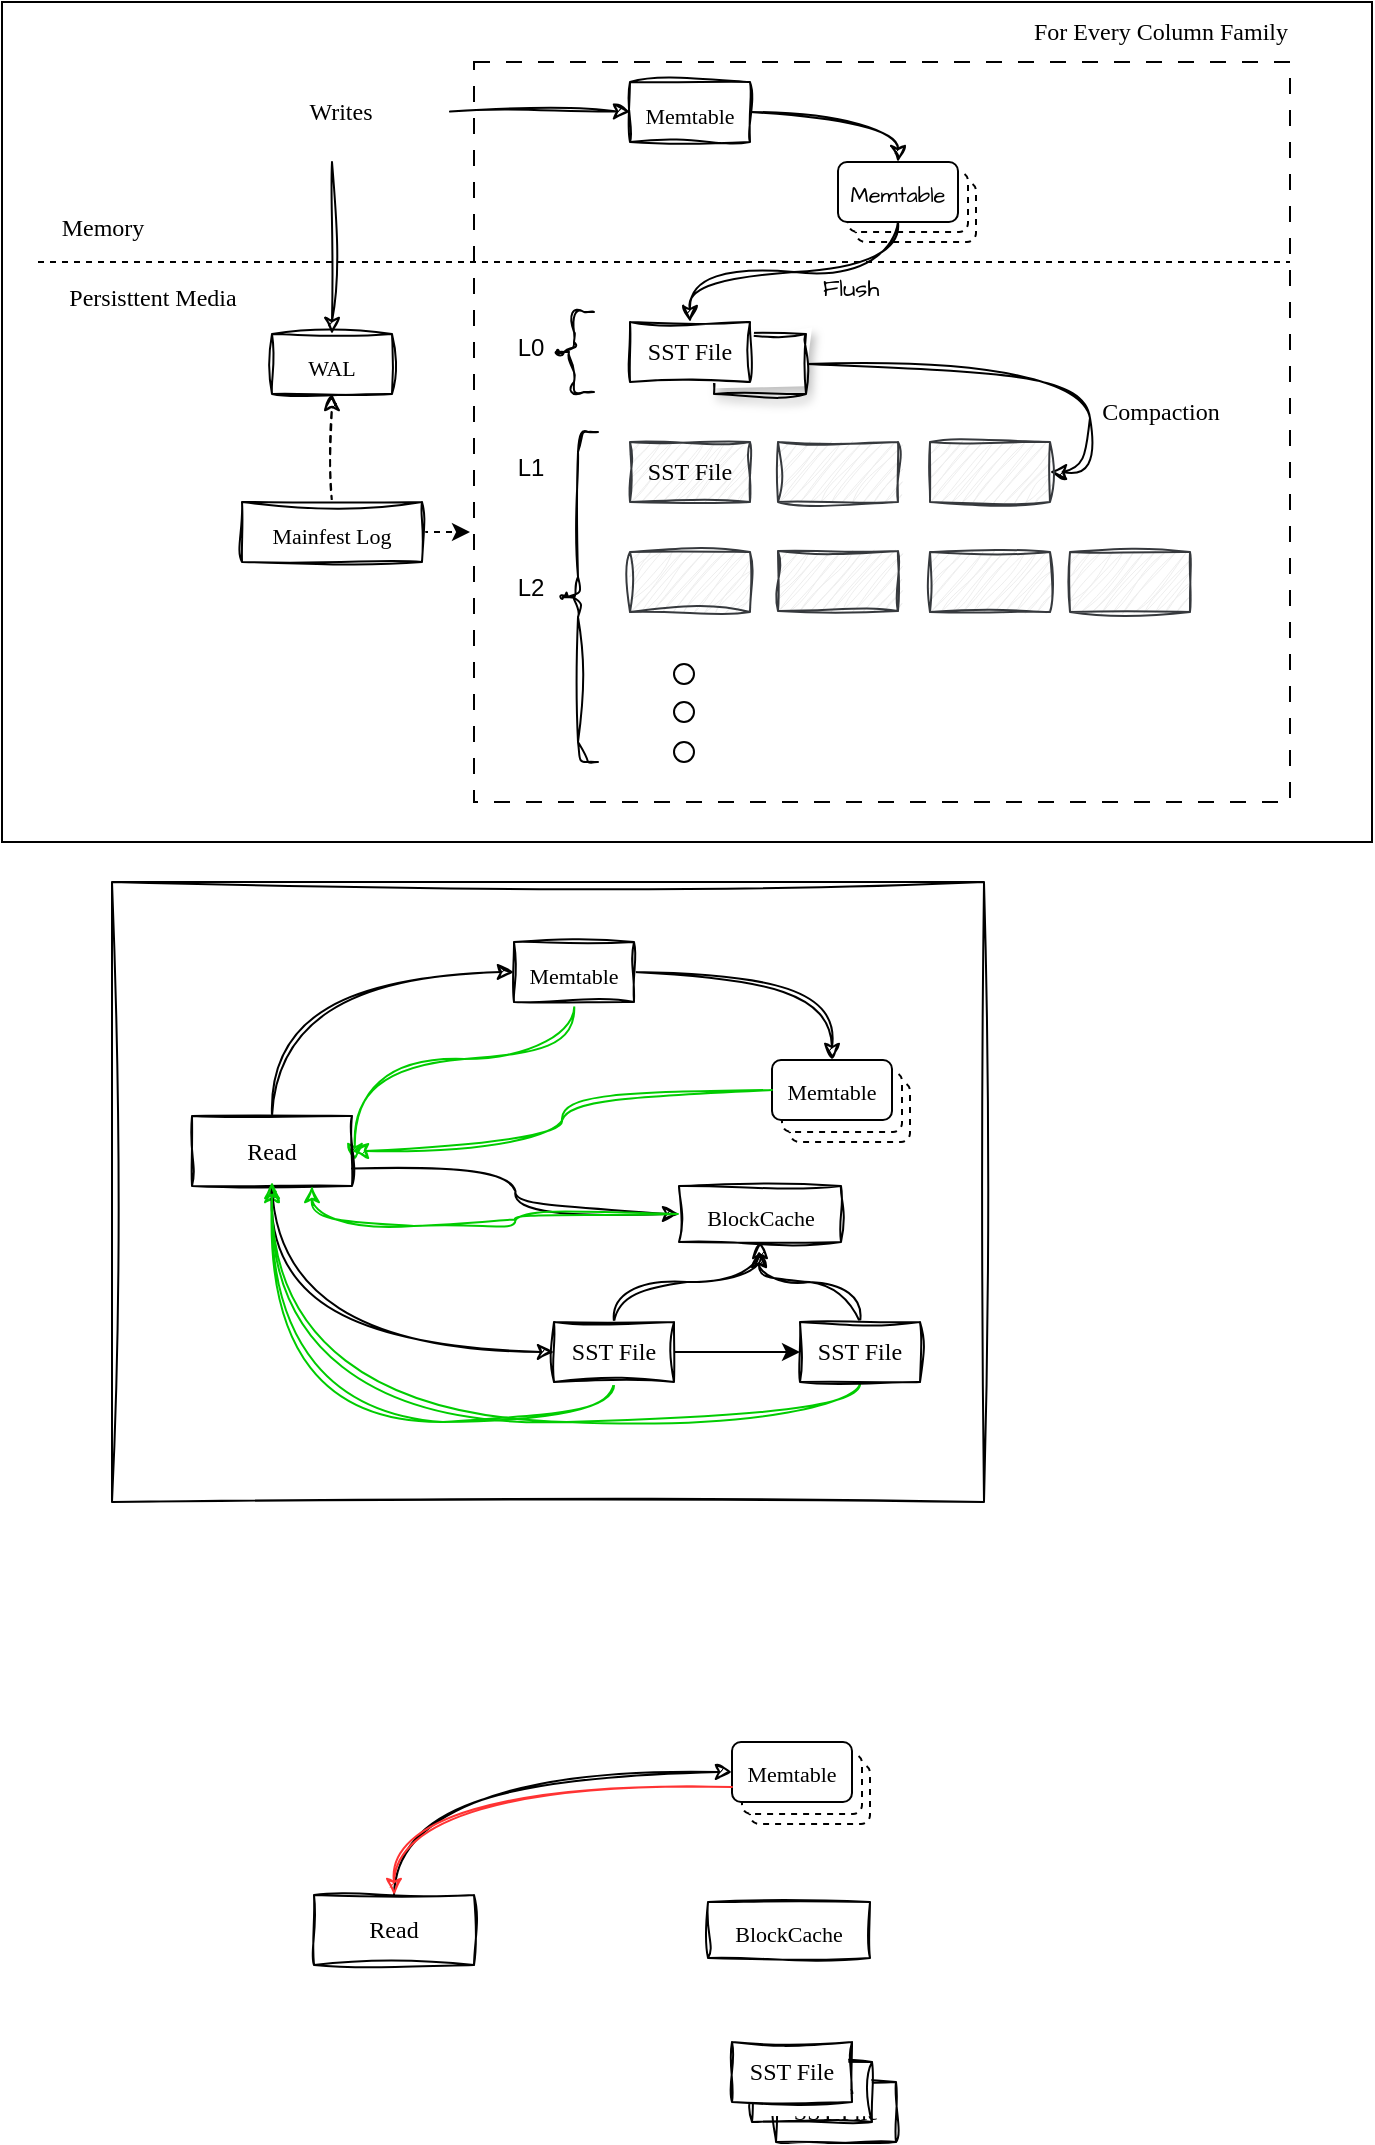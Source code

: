 <mxfile version="21.7.5" type="github">
  <diagram name="第 1 页" id="8QdYS2JBNf0cCBbtKJMy">
    <mxGraphModel dx="1361" dy="591" grid="1" gridSize="10" guides="1" tooltips="1" connect="1" arrows="1" fold="1" page="1" pageScale="1" pageWidth="827" pageHeight="1169" math="0" shadow="0">
      <root>
        <mxCell id="0" />
        <mxCell id="1" parent="0" />
        <mxCell id="bJd09tyLVJPp5w0SSbOp-28" value="" style="rounded=0;whiteSpace=wrap;html=1;sketch=1;hachureGap=4;jiggle=2;curveFitting=1;fontFamily=Architects Daughter;fontSource=https%3A%2F%2Ffonts.googleapis.com%2Fcss%3Ffamily%3DArchitects%2BDaughter;fontSize=20;" vertex="1" parent="1">
          <mxGeometry x="70" y="450" width="436" height="310" as="geometry" />
        </mxCell>
        <mxCell id="yXRwj_7GvunzLabM9mph-2" value="" style="rounded=0;whiteSpace=wrap;html=1;" parent="1" vertex="1">
          <mxGeometry x="15" y="10" width="685" height="420" as="geometry" />
        </mxCell>
        <mxCell id="yN2UE7roQ5hmB5G5X9iD-51" value="" style="rounded=0;whiteSpace=wrap;html=1;dashed=1;dashPattern=8 8;" parent="1" vertex="1">
          <mxGeometry x="251" y="40" width="408" height="370" as="geometry" />
        </mxCell>
        <mxCell id="yN2UE7roQ5hmB5G5X9iD-9" style="edgeStyle=orthogonalEdgeStyle;orthogonalLoop=1;jettySize=auto;html=1;exitX=1;exitY=0.5;exitDx=0;exitDy=0;curved=1;sketch=1;curveFitting=1;jiggle=2;" parent="1" source="yN2UE7roQ5hmB5G5X9iD-1" target="yN2UE7roQ5hmB5G5X9iD-5" edge="1">
          <mxGeometry relative="1" as="geometry" />
        </mxCell>
        <mxCell id="yN2UE7roQ5hmB5G5X9iD-1" value="&lt;p style=&quot;line-height: 80%;&quot;&gt;&lt;font face=&quot;Tahoma&quot; style=&quot;font-size: 11px;&quot;&gt;Memtable&lt;/font&gt;&lt;/p&gt;" style="rounded=0;whiteSpace=wrap;html=1;hachureGap=4;fontFamily=Architects Daughter;fontSource=https%3A%2F%2Ffonts.googleapis.com%2Fcss%3Ffamily%3DArchitects%2BDaughter;fontSize=20;align=center;sketch=1;curveFitting=1;jiggle=2;" parent="1" vertex="1">
          <mxGeometry x="329" y="50" width="60" height="30" as="geometry" />
        </mxCell>
        <mxCell id="yN2UE7roQ5hmB5G5X9iD-8" value="" style="group;sketch=1;curveFitting=1;jiggle=2;" parent="1" vertex="1" connectable="0">
          <mxGeometry x="433" y="90" width="69" height="40" as="geometry" />
        </mxCell>
        <mxCell id="yN2UE7roQ5hmB5G5X9iD-3" value="&lt;p style=&quot;line-height: 80%;&quot;&gt;&lt;span style=&quot;font-size: 11px;&quot;&gt;Memtable&lt;/span&gt;&lt;/p&gt;" style="rounded=1;whiteSpace=wrap;html=1;hachureGap=4;fontFamily=Architects Daughter;fontSource=https%3A%2F%2Ffonts.googleapis.com%2Fcss%3Ffamily%3DArchitects%2BDaughter;fontSize=20;align=center;dashed=1;" parent="yN2UE7roQ5hmB5G5X9iD-8" vertex="1">
          <mxGeometry x="9" y="10" width="60" height="30" as="geometry" />
        </mxCell>
        <mxCell id="yN2UE7roQ5hmB5G5X9iD-4" value="&lt;p style=&quot;line-height: 80%;&quot;&gt;&lt;span style=&quot;font-size: 11px;&quot;&gt;Memtable&lt;/span&gt;&lt;/p&gt;" style="rounded=1;whiteSpace=wrap;html=1;hachureGap=4;fontFamily=Architects Daughter;fontSource=https%3A%2F%2Ffonts.googleapis.com%2Fcss%3Ffamily%3DArchitects%2BDaughter;fontSize=20;align=center;dashed=1;" parent="yN2UE7roQ5hmB5G5X9iD-8" vertex="1">
          <mxGeometry x="5" y="5" width="60" height="30" as="geometry" />
        </mxCell>
        <mxCell id="yN2UE7roQ5hmB5G5X9iD-5" value="&lt;p style=&quot;line-height: 80%;&quot;&gt;&lt;span style=&quot;font-size: 11px;&quot;&gt;Memtable&lt;/span&gt;&lt;/p&gt;" style="rounded=1;whiteSpace=wrap;html=1;hachureGap=4;fontFamily=Architects Daughter;fontSource=https%3A%2F%2Ffonts.googleapis.com%2Fcss%3Ffamily%3DArchitects%2BDaughter;fontSize=20;align=center;" parent="yN2UE7roQ5hmB5G5X9iD-8" vertex="1">
          <mxGeometry width="60" height="30" as="geometry" />
        </mxCell>
        <mxCell id="yN2UE7roQ5hmB5G5X9iD-11" value="&lt;font face=&quot;Tahoma&quot; data-font-src=&quot;https://fonts.googleapis.com/css?family=Architects+Daughter&quot;&gt;Writes&lt;/font&gt;" style="text;html=1;align=center;verticalAlign=middle;resizable=0;points=[];autosize=1;strokeColor=none;fillColor=none;" parent="1" vertex="1">
          <mxGeometry x="154" y="50" width="60" height="30" as="geometry" />
        </mxCell>
        <mxCell id="yN2UE7roQ5hmB5G5X9iD-12" value="" style="endArrow=classic;html=1;rounded=0;shadow=0;sketch=1;curveFitting=1;jiggle=2;" parent="1" edge="1">
          <mxGeometry width="50" height="50" relative="1" as="geometry">
            <mxPoint x="239" y="64.78" as="sourcePoint" />
            <mxPoint x="329" y="64.78" as="targetPoint" />
          </mxGeometry>
        </mxCell>
        <mxCell id="yN2UE7roQ5hmB5G5X9iD-34" style="edgeStyle=orthogonalEdgeStyle;orthogonalLoop=1;jettySize=auto;html=1;exitX=1;exitY=0.5;exitDx=0;exitDy=0;entryX=1;entryY=0.5;entryDx=0;entryDy=0;curved=1;sketch=1;curveFitting=1;jiggle=2;" parent="1" source="yN2UE7roQ5hmB5G5X9iD-15" target="yN2UE7roQ5hmB5G5X9iD-18" edge="1">
          <mxGeometry relative="1" as="geometry" />
        </mxCell>
        <mxCell id="yN2UE7roQ5hmB5G5X9iD-15" value="" style="rounded=0;whiteSpace=wrap;html=1;shadow=1;sketch=1;curveFitting=1;jiggle=2;" parent="1" vertex="1">
          <mxGeometry x="371" y="176" width="46" height="30" as="geometry" />
        </mxCell>
        <mxCell id="yN2UE7roQ5hmB5G5X9iD-13" value="&lt;font face=&quot;Tahoma&quot; data-font-src=&quot;https://fonts.googleapis.com/css?family=Architects+Daughter&quot;&gt;SST File&lt;/font&gt;" style="rounded=0;whiteSpace=wrap;html=1;sketch=1;curveFitting=1;jiggle=2;" parent="1" vertex="1">
          <mxGeometry x="329" y="170" width="60" height="30" as="geometry" />
        </mxCell>
        <mxCell id="yN2UE7roQ5hmB5G5X9iD-16" value="&lt;font face=&quot;Tahoma&quot; data-font-src=&quot;https://fonts.googleapis.com/css?family=Architects+Daughter&quot;&gt;SST File&lt;/font&gt;" style="rounded=0;whiteSpace=wrap;html=1;fillColor=#eeeeee;strokeColor=#36393d;sketch=1;curveFitting=1;jiggle=2;" parent="1" vertex="1">
          <mxGeometry x="329" y="230" width="60" height="30" as="geometry" />
        </mxCell>
        <mxCell id="yN2UE7roQ5hmB5G5X9iD-17" value="" style="rounded=0;whiteSpace=wrap;html=1;fillColor=#eeeeee;strokeColor=#36393d;sketch=1;curveFitting=1;jiggle=2;" parent="1" vertex="1">
          <mxGeometry x="403" y="230" width="60" height="30" as="geometry" />
        </mxCell>
        <mxCell id="yN2UE7roQ5hmB5G5X9iD-18" value="" style="rounded=0;whiteSpace=wrap;html=1;fillColor=#eeeeee;strokeColor=#36393d;sketch=1;curveFitting=1;jiggle=2;" parent="1" vertex="1">
          <mxGeometry x="479" y="230" width="60" height="30" as="geometry" />
        </mxCell>
        <mxCell id="yN2UE7roQ5hmB5G5X9iD-19" value="" style="rounded=0;whiteSpace=wrap;html=1;fillColor=#eeeeee;strokeColor=#36393d;sketch=1;curveFitting=1;jiggle=2;" parent="1" vertex="1">
          <mxGeometry x="329" y="285" width="60" height="30" as="geometry" />
        </mxCell>
        <mxCell id="yN2UE7roQ5hmB5G5X9iD-20" value="" style="rounded=0;whiteSpace=wrap;html=1;fillColor=#eeeeee;strokeColor=#36393d;sketch=1;curveFitting=1;jiggle=2;" parent="1" vertex="1">
          <mxGeometry x="403" y="284.5" width="60" height="30" as="geometry" />
        </mxCell>
        <mxCell id="yN2UE7roQ5hmB5G5X9iD-21" value="" style="rounded=0;whiteSpace=wrap;html=1;fillColor=#eeeeee;strokeColor=#36393d;sketch=1;curveFitting=1;jiggle=2;" parent="1" vertex="1">
          <mxGeometry x="479" y="285" width="60" height="30" as="geometry" />
        </mxCell>
        <mxCell id="yN2UE7roQ5hmB5G5X9iD-22" value="" style="rounded=0;whiteSpace=wrap;html=1;fillColor=#eeeeee;strokeColor=#36393d;sketch=1;curveFitting=1;jiggle=2;" parent="1" vertex="1">
          <mxGeometry x="549" y="285" width="60" height="30" as="geometry" />
        </mxCell>
        <mxCell id="yN2UE7roQ5hmB5G5X9iD-23" value="" style="ellipse;whiteSpace=wrap;html=1;aspect=fixed;" parent="1" vertex="1">
          <mxGeometry x="351" y="341" width="10" height="10" as="geometry" />
        </mxCell>
        <mxCell id="yN2UE7roQ5hmB5G5X9iD-25" value="" style="ellipse;whiteSpace=wrap;html=1;aspect=fixed;" parent="1" vertex="1">
          <mxGeometry x="351" y="360" width="10" height="10" as="geometry" />
        </mxCell>
        <mxCell id="yN2UE7roQ5hmB5G5X9iD-26" value="" style="ellipse;whiteSpace=wrap;html=1;aspect=fixed;" parent="1" vertex="1">
          <mxGeometry x="351" y="380" width="10" height="10" as="geometry" />
        </mxCell>
        <mxCell id="yN2UE7roQ5hmB5G5X9iD-31" value="" style="endArrow=none;dashed=1;html=1;rounded=0;" parent="1" edge="1">
          <mxGeometry width="50" height="50" relative="1" as="geometry">
            <mxPoint x="33" y="140" as="sourcePoint" />
            <mxPoint x="659" y="140" as="targetPoint" />
          </mxGeometry>
        </mxCell>
        <mxCell id="yN2UE7roQ5hmB5G5X9iD-35" value="&lt;font face=&quot;Tahoma&quot; data-font-src=&quot;https://fonts.googleapis.com/css?family=Architects+Daughter&quot;&gt;Compaction&lt;/font&gt;" style="text;html=1;align=center;verticalAlign=middle;resizable=0;points=[];autosize=1;strokeColor=none;fillColor=none;" parent="1" vertex="1">
          <mxGeometry x="549" y="200" width="90" height="30" as="geometry" />
        </mxCell>
        <mxCell id="yN2UE7roQ5hmB5G5X9iD-36" value="" style="shape=curlyBracket;whiteSpace=wrap;html=1;rounded=1;labelPosition=left;verticalLabelPosition=middle;align=right;verticalAlign=middle;sketch=1;curveFitting=1;jiggle=2;" parent="1" vertex="1">
          <mxGeometry x="291" y="165" width="20" height="40" as="geometry" />
        </mxCell>
        <mxCell id="yN2UE7roQ5hmB5G5X9iD-38" value="" style="shape=curlyBracket;whiteSpace=wrap;html=1;rounded=1;labelPosition=left;verticalLabelPosition=middle;align=right;verticalAlign=middle;sketch=1;curveFitting=1;jiggle=2;" parent="1" vertex="1">
          <mxGeometry x="293" y="225" width="20" height="165" as="geometry" />
        </mxCell>
        <mxCell id="yN2UE7roQ5hmB5G5X9iD-39" value="L0" style="text;html=1;align=center;verticalAlign=middle;resizable=0;points=[];autosize=1;strokeColor=none;fillColor=none;" parent="1" vertex="1">
          <mxGeometry x="259" y="168" width="40" height="30" as="geometry" />
        </mxCell>
        <mxCell id="yN2UE7roQ5hmB5G5X9iD-40" value="L1" style="text;html=1;align=center;verticalAlign=middle;resizable=0;points=[];autosize=1;strokeColor=none;fillColor=none;" parent="1" vertex="1">
          <mxGeometry x="259" y="228" width="40" height="30" as="geometry" />
        </mxCell>
        <mxCell id="yN2UE7roQ5hmB5G5X9iD-41" value="L2" style="text;html=1;align=center;verticalAlign=middle;resizable=0;points=[];autosize=1;strokeColor=none;fillColor=none;" parent="1" vertex="1">
          <mxGeometry x="259" y="288" width="40" height="30" as="geometry" />
        </mxCell>
        <mxCell id="yN2UE7roQ5hmB5G5X9iD-42" value="&lt;p style=&quot;line-height: 80%;&quot;&gt;&lt;font face=&quot;Tahoma&quot; style=&quot;font-size: 11px;&quot;&gt;WAL&lt;/font&gt;&lt;/p&gt;" style="rounded=0;whiteSpace=wrap;html=1;hachureGap=4;fontFamily=Architects Daughter;fontSource=https%3A%2F%2Ffonts.googleapis.com%2Fcss%3Ffamily%3DArchitects%2BDaughter;fontSize=20;align=center;sketch=1;curveFitting=1;jiggle=2;" parent="1" vertex="1">
          <mxGeometry x="150" y="176" width="60" height="30" as="geometry" />
        </mxCell>
        <mxCell id="yN2UE7roQ5hmB5G5X9iD-45" style="edgeStyle=orthogonalEdgeStyle;rounded=0;orthogonalLoop=1;jettySize=auto;html=1;exitX=0.5;exitY=0;exitDx=0;exitDy=0;entryX=0.5;entryY=1;entryDx=0;entryDy=0;dashed=1;sketch=1;curveFitting=1;jiggle=2;" parent="1" source="yN2UE7roQ5hmB5G5X9iD-43" target="yN2UE7roQ5hmB5G5X9iD-42" edge="1">
          <mxGeometry relative="1" as="geometry" />
        </mxCell>
        <mxCell id="yN2UE7roQ5hmB5G5X9iD-52" style="edgeStyle=orthogonalEdgeStyle;rounded=0;orthogonalLoop=1;jettySize=auto;html=1;exitX=1;exitY=0.5;exitDx=0;exitDy=0;dashed=1;" parent="1" source="yN2UE7roQ5hmB5G5X9iD-43" edge="1">
          <mxGeometry relative="1" as="geometry">
            <mxPoint x="249" y="274.75" as="targetPoint" />
          </mxGeometry>
        </mxCell>
        <mxCell id="yN2UE7roQ5hmB5G5X9iD-43" value="&lt;p style=&quot;line-height: 80%;&quot;&gt;&lt;font data-font-src=&quot;https://fonts.googleapis.com/css?family=Architects+Daughter&quot; face=&quot;Tahoma&quot; style=&quot;font-size: 11px;&quot;&gt;Mainfest Log&lt;/font&gt;&lt;/p&gt;" style="rounded=0;whiteSpace=wrap;html=1;hachureGap=4;fontFamily=Architects Daughter;fontSource=https%3A%2F%2Ffonts.googleapis.com%2Fcss%3Ffamily%3DArchitects%2BDaughter;fontSize=20;align=center;sketch=1;curveFitting=1;jiggle=2;" parent="1" vertex="1">
          <mxGeometry x="135" y="260" width="90" height="30" as="geometry" />
        </mxCell>
        <mxCell id="yN2UE7roQ5hmB5G5X9iD-44" value="" style="endArrow=classic;html=1;rounded=0;entryX=0.5;entryY=0;entryDx=0;entryDy=0;sketch=1;curveFitting=1;jiggle=2;" parent="1" target="yN2UE7roQ5hmB5G5X9iD-42" edge="1">
          <mxGeometry width="50" height="50" relative="1" as="geometry">
            <mxPoint x="180" y="90" as="sourcePoint" />
            <mxPoint x="179" y="160" as="targetPoint" />
          </mxGeometry>
        </mxCell>
        <mxCell id="yN2UE7roQ5hmB5G5X9iD-46" value="&lt;font face=&quot;Tahoma&quot; data-font-src=&quot;https://fonts.googleapis.com/css?family=Architects+Daughter&quot;&gt;Memory&lt;/font&gt;" style="text;html=1;align=center;verticalAlign=middle;resizable=0;points=[];autosize=1;strokeColor=none;fillColor=none;" parent="1" vertex="1">
          <mxGeometry x="30" y="108" width="70" height="30" as="geometry" />
        </mxCell>
        <mxCell id="yN2UE7roQ5hmB5G5X9iD-47" value="&lt;font face=&quot;Tahoma&quot; data-font-src=&quot;https://fonts.googleapis.com/css?family=Architects+Daughter&quot;&gt;Persisttent Media&lt;/font&gt;" style="text;html=1;align=center;verticalAlign=middle;resizable=0;points=[];autosize=1;strokeColor=none;fillColor=none;" parent="1" vertex="1">
          <mxGeometry x="35" y="143" width="110" height="30" as="geometry" />
        </mxCell>
        <mxCell id="yN2UE7roQ5hmB5G5X9iD-49" style="edgeStyle=orthogonalEdgeStyle;orthogonalLoop=1;jettySize=auto;html=1;exitX=0.5;exitY=1;exitDx=0;exitDy=0;entryX=0.5;entryY=0;entryDx=0;entryDy=0;curved=1;sketch=1;curveFitting=1;jiggle=2;" parent="1" source="yN2UE7roQ5hmB5G5X9iD-5" target="yN2UE7roQ5hmB5G5X9iD-13" edge="1">
          <mxGeometry relative="1" as="geometry" />
        </mxCell>
        <mxCell id="yN2UE7roQ5hmB5G5X9iD-50" value="&lt;font data-font-src=&quot;https://fonts.googleapis.com/css?family=Architects+Daughter&quot; face=&quot;Architects Daughter&quot;&gt;Flush&lt;/font&gt;" style="text;html=1;align=center;verticalAlign=middle;resizable=0;points=[];autosize=1;strokeColor=none;fillColor=none;" parent="1" vertex="1">
          <mxGeometry x="414" y="138" width="50" height="30" as="geometry" />
        </mxCell>
        <mxCell id="yN2UE7roQ5hmB5G5X9iD-53" value="&lt;font face=&quot;Tahoma&quot; data-font-src=&quot;https://fonts.googleapis.com/css?family=Architects+Daughter&quot;&gt;For Every Column Family&lt;/font&gt;" style="text;html=1;align=center;verticalAlign=middle;resizable=0;points=[];autosize=1;strokeColor=none;fillColor=none;" parent="1" vertex="1">
          <mxGeometry x="519" y="10" width="150" height="30" as="geometry" />
        </mxCell>
        <mxCell id="yN2UE7roQ5hmB5G5X9iD-54" value="" style="group;sketch=1;curveFitting=1;jiggle=2;" parent="1" vertex="1" connectable="0">
          <mxGeometry x="400" y="540" width="69" height="40" as="geometry" />
        </mxCell>
        <mxCell id="yN2UE7roQ5hmB5G5X9iD-55" value="&lt;p style=&quot;line-height: 80%;&quot;&gt;&lt;span style=&quot;font-size: 11px;&quot;&gt;Memtable&lt;/span&gt;&lt;/p&gt;" style="rounded=1;whiteSpace=wrap;html=1;hachureGap=4;fontFamily=Architects Daughter;fontSource=https%3A%2F%2Ffonts.googleapis.com%2Fcss%3Ffamily%3DArchitects%2BDaughter;fontSize=20;align=center;dashed=1;" parent="yN2UE7roQ5hmB5G5X9iD-54" vertex="1">
          <mxGeometry x="9" y="10" width="60" height="30" as="geometry" />
        </mxCell>
        <mxCell id="yN2UE7roQ5hmB5G5X9iD-56" value="&lt;p style=&quot;line-height: 80%;&quot;&gt;&lt;span style=&quot;font-size: 11px;&quot;&gt;Memtable&lt;/span&gt;&lt;/p&gt;" style="rounded=1;whiteSpace=wrap;html=1;hachureGap=4;fontFamily=Architects Daughter;fontSource=https%3A%2F%2Ffonts.googleapis.com%2Fcss%3Ffamily%3DArchitects%2BDaughter;fontSize=20;align=center;dashed=1;" parent="yN2UE7roQ5hmB5G5X9iD-54" vertex="1">
          <mxGeometry x="5" y="5" width="60" height="30" as="geometry" />
        </mxCell>
        <mxCell id="yN2UE7roQ5hmB5G5X9iD-57" value="&lt;p style=&quot;line-height: 80%;&quot;&gt;&lt;span style=&quot;font-size: 11px;&quot;&gt;&lt;font face=&quot;Tahoma&quot;&gt;Memtable&lt;/font&gt;&lt;/span&gt;&lt;/p&gt;" style="rounded=1;whiteSpace=wrap;html=1;hachureGap=4;fontFamily=Architects Daughter;fontSource=https%3A%2F%2Ffonts.googleapis.com%2Fcss%3Ffamily%3DArchitects%2BDaughter;fontSize=20;align=center;movable=1;resizable=1;rotatable=1;deletable=1;editable=1;locked=0;connectable=1;" parent="yN2UE7roQ5hmB5G5X9iD-54" vertex="1">
          <mxGeometry y="-1" width="60" height="30" as="geometry" />
        </mxCell>
        <mxCell id="yN2UE7roQ5hmB5G5X9iD-63" style="edgeStyle=orthogonalEdgeStyle;orthogonalLoop=1;jettySize=auto;html=1;exitX=1;exitY=0.5;exitDx=0;exitDy=0;entryX=0.5;entryY=0;entryDx=0;entryDy=0;curved=1;sketch=1;curveFitting=1;jiggle=2;" parent="1" source="yN2UE7roQ5hmB5G5X9iD-59" target="yN2UE7roQ5hmB5G5X9iD-57" edge="1">
          <mxGeometry relative="1" as="geometry" />
        </mxCell>
        <mxCell id="bJd09tyLVJPp5w0SSbOp-27" style="edgeStyle=orthogonalEdgeStyle;sketch=1;hachureGap=4;jiggle=2;curveFitting=1;orthogonalLoop=1;jettySize=auto;html=1;exitX=0.5;exitY=1;exitDx=0;exitDy=0;entryX=1.018;entryY=0.629;entryDx=0;entryDy=0;entryPerimeter=0;fontFamily=Architects Daughter;fontSource=https%3A%2F%2Ffonts.googleapis.com%2Fcss%3Ffamily%3DArchitects%2BDaughter;fontSize=16;curved=1;strokeColor=#00CC00;" edge="1" parent="1" source="yN2UE7roQ5hmB5G5X9iD-59" target="yN2UE7roQ5hmB5G5X9iD-61">
          <mxGeometry relative="1" as="geometry" />
        </mxCell>
        <mxCell id="yN2UE7roQ5hmB5G5X9iD-59" value="&lt;p style=&quot;line-height: 80%;&quot;&gt;&lt;font face=&quot;Tahoma&quot; style=&quot;font-size: 11px;&quot;&gt;Memtable&lt;/font&gt;&lt;/p&gt;" style="rounded=0;whiteSpace=wrap;html=1;hachureGap=4;fontFamily=Architects Daughter;fontSource=https%3A%2F%2Ffonts.googleapis.com%2Fcss%3Ffamily%3DArchitects%2BDaughter;fontSize=20;align=center;sketch=1;curveFitting=1;jiggle=2;" parent="1" vertex="1">
          <mxGeometry x="271" y="480" width="60" height="30" as="geometry" />
        </mxCell>
        <mxCell id="yN2UE7roQ5hmB5G5X9iD-67" style="edgeStyle=orthogonalEdgeStyle;rounded=0;orthogonalLoop=1;jettySize=auto;html=1;exitX=1;exitY=0.5;exitDx=0;exitDy=0;entryX=0;entryY=0.5;entryDx=0;entryDy=0;" parent="1" source="yN2UE7roQ5hmB5G5X9iD-60" target="yN2UE7roQ5hmB5G5X9iD-64" edge="1">
          <mxGeometry relative="1" as="geometry" />
        </mxCell>
        <mxCell id="bJd09tyLVJPp5w0SSbOp-19" style="edgeStyle=orthogonalEdgeStyle;sketch=1;hachureGap=4;jiggle=2;curveFitting=1;orthogonalLoop=1;jettySize=auto;html=1;exitX=0.5;exitY=1;exitDx=0;exitDy=0;entryX=0.5;entryY=1;entryDx=0;entryDy=0;fontFamily=Architects Daughter;fontSource=https%3A%2F%2Ffonts.googleapis.com%2Fcss%3Ffamily%3DArchitects%2BDaughter;fontSize=16;curved=1;strokeColor=#00CC00;" edge="1" parent="1" source="yN2UE7roQ5hmB5G5X9iD-60" target="yN2UE7roQ5hmB5G5X9iD-61">
          <mxGeometry relative="1" as="geometry" />
        </mxCell>
        <mxCell id="bJd09tyLVJPp5w0SSbOp-21" style="edgeStyle=orthogonalEdgeStyle;sketch=1;hachureGap=4;jiggle=2;curveFitting=1;orthogonalLoop=1;jettySize=auto;html=1;exitX=0.5;exitY=0;exitDx=0;exitDy=0;entryX=0.5;entryY=1;entryDx=0;entryDy=0;fontFamily=Architects Daughter;fontSource=https%3A%2F%2Ffonts.googleapis.com%2Fcss%3Ffamily%3DArchitects%2BDaughter;fontSize=16;curved=1;" edge="1" parent="1" source="yN2UE7roQ5hmB5G5X9iD-60" target="yN2UE7roQ5hmB5G5X9iD-69">
          <mxGeometry relative="1" as="geometry" />
        </mxCell>
        <mxCell id="yN2UE7roQ5hmB5G5X9iD-60" value="&lt;font face=&quot;Tahoma&quot; data-font-src=&quot;https://fonts.googleapis.com/css?family=Architects+Daughter&quot;&gt;SST File&lt;/font&gt;" style="rounded=0;whiteSpace=wrap;html=1;sketch=1;curveFitting=1;jiggle=2;" parent="1" vertex="1">
          <mxGeometry x="291" y="670" width="60" height="30" as="geometry" />
        </mxCell>
        <mxCell id="yN2UE7roQ5hmB5G5X9iD-66" style="edgeStyle=orthogonalEdgeStyle;orthogonalLoop=1;jettySize=auto;html=1;exitX=0.5;exitY=1;exitDx=0;exitDy=0;entryX=0;entryY=0.5;entryDx=0;entryDy=0;curved=1;sketch=1;curveFitting=1;jiggle=2;" parent="1" source="yN2UE7roQ5hmB5G5X9iD-61" target="yN2UE7roQ5hmB5G5X9iD-60" edge="1">
          <mxGeometry relative="1" as="geometry" />
        </mxCell>
        <mxCell id="yN2UE7roQ5hmB5G5X9iD-70" style="edgeStyle=orthogonalEdgeStyle;orthogonalLoop=1;jettySize=auto;html=1;exitX=1;exitY=0.75;exitDx=0;exitDy=0;entryX=0;entryY=0.5;entryDx=0;entryDy=0;curved=1;sketch=1;curveFitting=1;jiggle=2;" parent="1" source="yN2UE7roQ5hmB5G5X9iD-61" target="yN2UE7roQ5hmB5G5X9iD-69" edge="1">
          <mxGeometry relative="1" as="geometry" />
        </mxCell>
        <mxCell id="bJd09tyLVJPp5w0SSbOp-25" style="edgeStyle=orthogonalEdgeStyle;sketch=1;hachureGap=4;jiggle=2;curveFitting=1;orthogonalLoop=1;jettySize=auto;html=1;exitX=0.5;exitY=0;exitDx=0;exitDy=0;entryX=0;entryY=0.5;entryDx=0;entryDy=0;fontFamily=Architects Daughter;fontSource=https%3A%2F%2Ffonts.googleapis.com%2Fcss%3Ffamily%3DArchitects%2BDaughter;fontSize=16;curved=1;" edge="1" parent="1" source="yN2UE7roQ5hmB5G5X9iD-61" target="yN2UE7roQ5hmB5G5X9iD-59">
          <mxGeometry relative="1" as="geometry" />
        </mxCell>
        <mxCell id="yN2UE7roQ5hmB5G5X9iD-61" value="&lt;font face=&quot;Tahoma&quot; data-font-src=&quot;https://fonts.googleapis.com/css?family=Architects+Daughter&quot;&gt;Read&lt;/font&gt;" style="rounded=0;whiteSpace=wrap;html=1;sketch=1;curveFitting=1;jiggle=2;" parent="1" vertex="1">
          <mxGeometry x="110" y="567" width="80" height="35" as="geometry" />
        </mxCell>
        <mxCell id="bJd09tyLVJPp5w0SSbOp-20" style="edgeStyle=orthogonalEdgeStyle;sketch=1;hachureGap=4;jiggle=2;curveFitting=1;orthogonalLoop=1;jettySize=auto;html=1;exitX=0.5;exitY=1;exitDx=0;exitDy=0;fontFamily=Architects Daughter;fontSource=https%3A%2F%2Ffonts.googleapis.com%2Fcss%3Ffamily%3DArchitects%2BDaughter;fontSize=16;curved=1;strokeColor=#00CC00;" edge="1" parent="1" source="yN2UE7roQ5hmB5G5X9iD-64">
          <mxGeometry relative="1" as="geometry">
            <mxPoint x="150" y="600" as="targetPoint" />
          </mxGeometry>
        </mxCell>
        <mxCell id="bJd09tyLVJPp5w0SSbOp-22" style="edgeStyle=orthogonalEdgeStyle;sketch=1;hachureGap=4;jiggle=2;curveFitting=1;orthogonalLoop=1;jettySize=auto;html=1;exitX=0.5;exitY=0;exitDx=0;exitDy=0;entryX=0.494;entryY=1.161;entryDx=0;entryDy=0;entryPerimeter=0;fontFamily=Architects Daughter;fontSource=https%3A%2F%2Ffonts.googleapis.com%2Fcss%3Ffamily%3DArchitects%2BDaughter;fontSize=16;curved=1;" edge="1" parent="1" source="yN2UE7roQ5hmB5G5X9iD-64" target="yN2UE7roQ5hmB5G5X9iD-69">
          <mxGeometry relative="1" as="geometry" />
        </mxCell>
        <mxCell id="yN2UE7roQ5hmB5G5X9iD-64" value="&lt;font face=&quot;Tahoma&quot; data-font-src=&quot;https://fonts.googleapis.com/css?family=Architects+Daughter&quot;&gt;SST File&lt;/font&gt;" style="rounded=0;whiteSpace=wrap;html=1;sketch=1;curveFitting=1;jiggle=2;" parent="1" vertex="1">
          <mxGeometry x="414" y="670" width="60" height="30" as="geometry" />
        </mxCell>
        <mxCell id="bJd09tyLVJPp5w0SSbOp-23" style="edgeStyle=orthogonalEdgeStyle;sketch=1;hachureGap=4;jiggle=2;curveFitting=1;orthogonalLoop=1;jettySize=auto;html=1;exitX=0;exitY=0.5;exitDx=0;exitDy=0;entryX=0.75;entryY=1;entryDx=0;entryDy=0;fontFamily=Architects Daughter;fontSource=https%3A%2F%2Ffonts.googleapis.com%2Fcss%3Ffamily%3DArchitects%2BDaughter;fontSize=16;curved=1;strokeColor=#00CC00;" edge="1" parent="1" source="yN2UE7roQ5hmB5G5X9iD-69" target="yN2UE7roQ5hmB5G5X9iD-61">
          <mxGeometry relative="1" as="geometry" />
        </mxCell>
        <mxCell id="yN2UE7roQ5hmB5G5X9iD-69" value="&lt;p style=&quot;line-height: 80%;&quot;&gt;&lt;font face=&quot;Tahoma&quot; style=&quot;font-size: 11px;&quot;&gt;BlockCache&lt;/font&gt;&lt;/p&gt;" style="rounded=0;whiteSpace=wrap;html=1;hachureGap=4;fontFamily=Architects Daughter;fontSource=https%3A%2F%2Ffonts.googleapis.com%2Fcss%3Ffamily%3DArchitects%2BDaughter;fontSize=20;align=center;sketch=1;curveFitting=1;jiggle=2;" parent="1" vertex="1">
          <mxGeometry x="353.5" y="602" width="81" height="28" as="geometry" />
        </mxCell>
        <mxCell id="bJd09tyLVJPp5w0SSbOp-14" style="edgeStyle=orthogonalEdgeStyle;sketch=1;hachureGap=4;jiggle=2;curveFitting=1;orthogonalLoop=1;jettySize=auto;html=1;exitX=0.5;exitY=0;exitDx=0;exitDy=0;entryX=0;entryY=0.5;entryDx=0;entryDy=0;fontFamily=Architects Daughter;fontSource=https%3A%2F%2Ffonts.googleapis.com%2Fcss%3Ffamily%3DArchitects%2BDaughter;fontSize=16;curved=1;" edge="1" parent="1" source="bJd09tyLVJPp5w0SSbOp-1" target="bJd09tyLVJPp5w0SSbOp-6">
          <mxGeometry relative="1" as="geometry" />
        </mxCell>
        <mxCell id="bJd09tyLVJPp5w0SSbOp-1" value="&lt;font face=&quot;Tahoma&quot; data-font-src=&quot;https://fonts.googleapis.com/css?family=Architects+Daughter&quot;&gt;Read&lt;/font&gt;" style="rounded=0;whiteSpace=wrap;html=1;sketch=1;curveFitting=1;jiggle=2;" vertex="1" parent="1">
          <mxGeometry x="171" y="956.5" width="80" height="35" as="geometry" />
        </mxCell>
        <mxCell id="bJd09tyLVJPp5w0SSbOp-3" value="" style="group;sketch=1;curveFitting=1;jiggle=2;" vertex="1" connectable="0" parent="1">
          <mxGeometry x="380" y="881" width="69" height="40" as="geometry" />
        </mxCell>
        <mxCell id="bJd09tyLVJPp5w0SSbOp-4" value="&lt;p style=&quot;line-height: 80%;&quot;&gt;&lt;span style=&quot;font-size: 11px;&quot;&gt;Memtable&lt;/span&gt;&lt;/p&gt;" style="rounded=1;whiteSpace=wrap;html=1;hachureGap=4;fontFamily=Architects Daughter;fontSource=https%3A%2F%2Ffonts.googleapis.com%2Fcss%3Ffamily%3DArchitects%2BDaughter;fontSize=20;align=center;dashed=1;" vertex="1" parent="bJd09tyLVJPp5w0SSbOp-3">
          <mxGeometry x="9" y="10" width="60" height="30" as="geometry" />
        </mxCell>
        <mxCell id="bJd09tyLVJPp5w0SSbOp-5" value="&lt;p style=&quot;line-height: 80%;&quot;&gt;&lt;span style=&quot;font-size: 11px;&quot;&gt;Memtable&lt;/span&gt;&lt;/p&gt;" style="rounded=1;whiteSpace=wrap;html=1;hachureGap=4;fontFamily=Architects Daughter;fontSource=https%3A%2F%2Ffonts.googleapis.com%2Fcss%3Ffamily%3DArchitects%2BDaughter;fontSize=20;align=center;dashed=1;" vertex="1" parent="bJd09tyLVJPp5w0SSbOp-3">
          <mxGeometry x="5" y="5" width="60" height="30" as="geometry" />
        </mxCell>
        <mxCell id="bJd09tyLVJPp5w0SSbOp-6" value="&lt;p style=&quot;line-height: 80%;&quot;&gt;&lt;span style=&quot;font-size: 11px;&quot;&gt;&lt;font face=&quot;Tahoma&quot;&gt;Memtable&lt;/font&gt;&lt;/span&gt;&lt;/p&gt;" style="rounded=1;whiteSpace=wrap;html=1;hachureGap=4;fontFamily=Architects Daughter;fontSource=https%3A%2F%2Ffonts.googleapis.com%2Fcss%3Ffamily%3DArchitects%2BDaughter;fontSize=20;align=center;movable=1;resizable=1;rotatable=1;deletable=1;editable=1;locked=0;connectable=1;" vertex="1" parent="bJd09tyLVJPp5w0SSbOp-3">
          <mxGeometry y="-1" width="60" height="30" as="geometry" />
        </mxCell>
        <mxCell id="bJd09tyLVJPp5w0SSbOp-7" value="&lt;p style=&quot;line-height: 80%;&quot;&gt;&lt;font face=&quot;Tahoma&quot; style=&quot;font-size: 11px;&quot;&gt;BlockCache&lt;/font&gt;&lt;/p&gt;" style="rounded=0;whiteSpace=wrap;html=1;hachureGap=4;fontFamily=Architects Daughter;fontSource=https%3A%2F%2Ffonts.googleapis.com%2Fcss%3Ffamily%3DArchitects%2BDaughter;fontSize=20;align=center;sketch=1;curveFitting=1;jiggle=2;" vertex="1" parent="1">
          <mxGeometry x="368" y="960" width="81" height="28" as="geometry" />
        </mxCell>
        <mxCell id="bJd09tyLVJPp5w0SSbOp-8" value="&lt;font face=&quot;Tahoma&quot; data-font-src=&quot;https://fonts.googleapis.com/css?family=Architects+Daughter&quot;&gt;SST File&lt;/font&gt;" style="rounded=0;whiteSpace=wrap;html=1;sketch=1;curveFitting=1;jiggle=2;" vertex="1" parent="1">
          <mxGeometry x="402" y="1050" width="60" height="30" as="geometry" />
        </mxCell>
        <mxCell id="bJd09tyLVJPp5w0SSbOp-10" value="&lt;font face=&quot;Tahoma&quot; data-font-src=&quot;https://fonts.googleapis.com/css?family=Architects+Daughter&quot;&gt;SST File&lt;/font&gt;" style="rounded=0;whiteSpace=wrap;html=1;sketch=1;curveFitting=1;jiggle=2;" vertex="1" parent="1">
          <mxGeometry x="390" y="1040" width="60" height="30" as="geometry" />
        </mxCell>
        <mxCell id="bJd09tyLVJPp5w0SSbOp-9" value="&lt;font face=&quot;Tahoma&quot; data-font-src=&quot;https://fonts.googleapis.com/css?family=Architects+Daughter&quot;&gt;SST File&lt;/font&gt;" style="rounded=0;whiteSpace=wrap;html=1;sketch=1;curveFitting=1;jiggle=2;" vertex="1" parent="1">
          <mxGeometry x="380" y="1030" width="60" height="30" as="geometry" />
        </mxCell>
        <mxCell id="bJd09tyLVJPp5w0SSbOp-15" style="edgeStyle=orthogonalEdgeStyle;sketch=1;hachureGap=4;jiggle=2;curveFitting=1;orthogonalLoop=1;jettySize=auto;html=1;exitX=0;exitY=0.75;exitDx=0;exitDy=0;entryX=0.5;entryY=0;entryDx=0;entryDy=0;fontFamily=Architects Daughter;fontSource=https%3A%2F%2Ffonts.googleapis.com%2Fcss%3Ffamily%3DArchitects%2BDaughter;fontSize=16;curved=1;strokeColor=#FF3333;" edge="1" parent="1" source="bJd09tyLVJPp5w0SSbOp-6" target="bJd09tyLVJPp5w0SSbOp-1">
          <mxGeometry relative="1" as="geometry" />
        </mxCell>
        <mxCell id="bJd09tyLVJPp5w0SSbOp-26" style="edgeStyle=orthogonalEdgeStyle;sketch=1;hachureGap=4;jiggle=2;curveFitting=1;orthogonalLoop=1;jettySize=auto;html=1;exitX=0;exitY=0.5;exitDx=0;exitDy=0;entryX=1;entryY=0.5;entryDx=0;entryDy=0;fontFamily=Architects Daughter;fontSource=https%3A%2F%2Ffonts.googleapis.com%2Fcss%3Ffamily%3DArchitects%2BDaughter;fontSize=16;curved=1;strokeColor=#00CC00;" edge="1" parent="1" source="yN2UE7roQ5hmB5G5X9iD-57" target="yN2UE7roQ5hmB5G5X9iD-61">
          <mxGeometry relative="1" as="geometry" />
        </mxCell>
      </root>
    </mxGraphModel>
  </diagram>
</mxfile>
